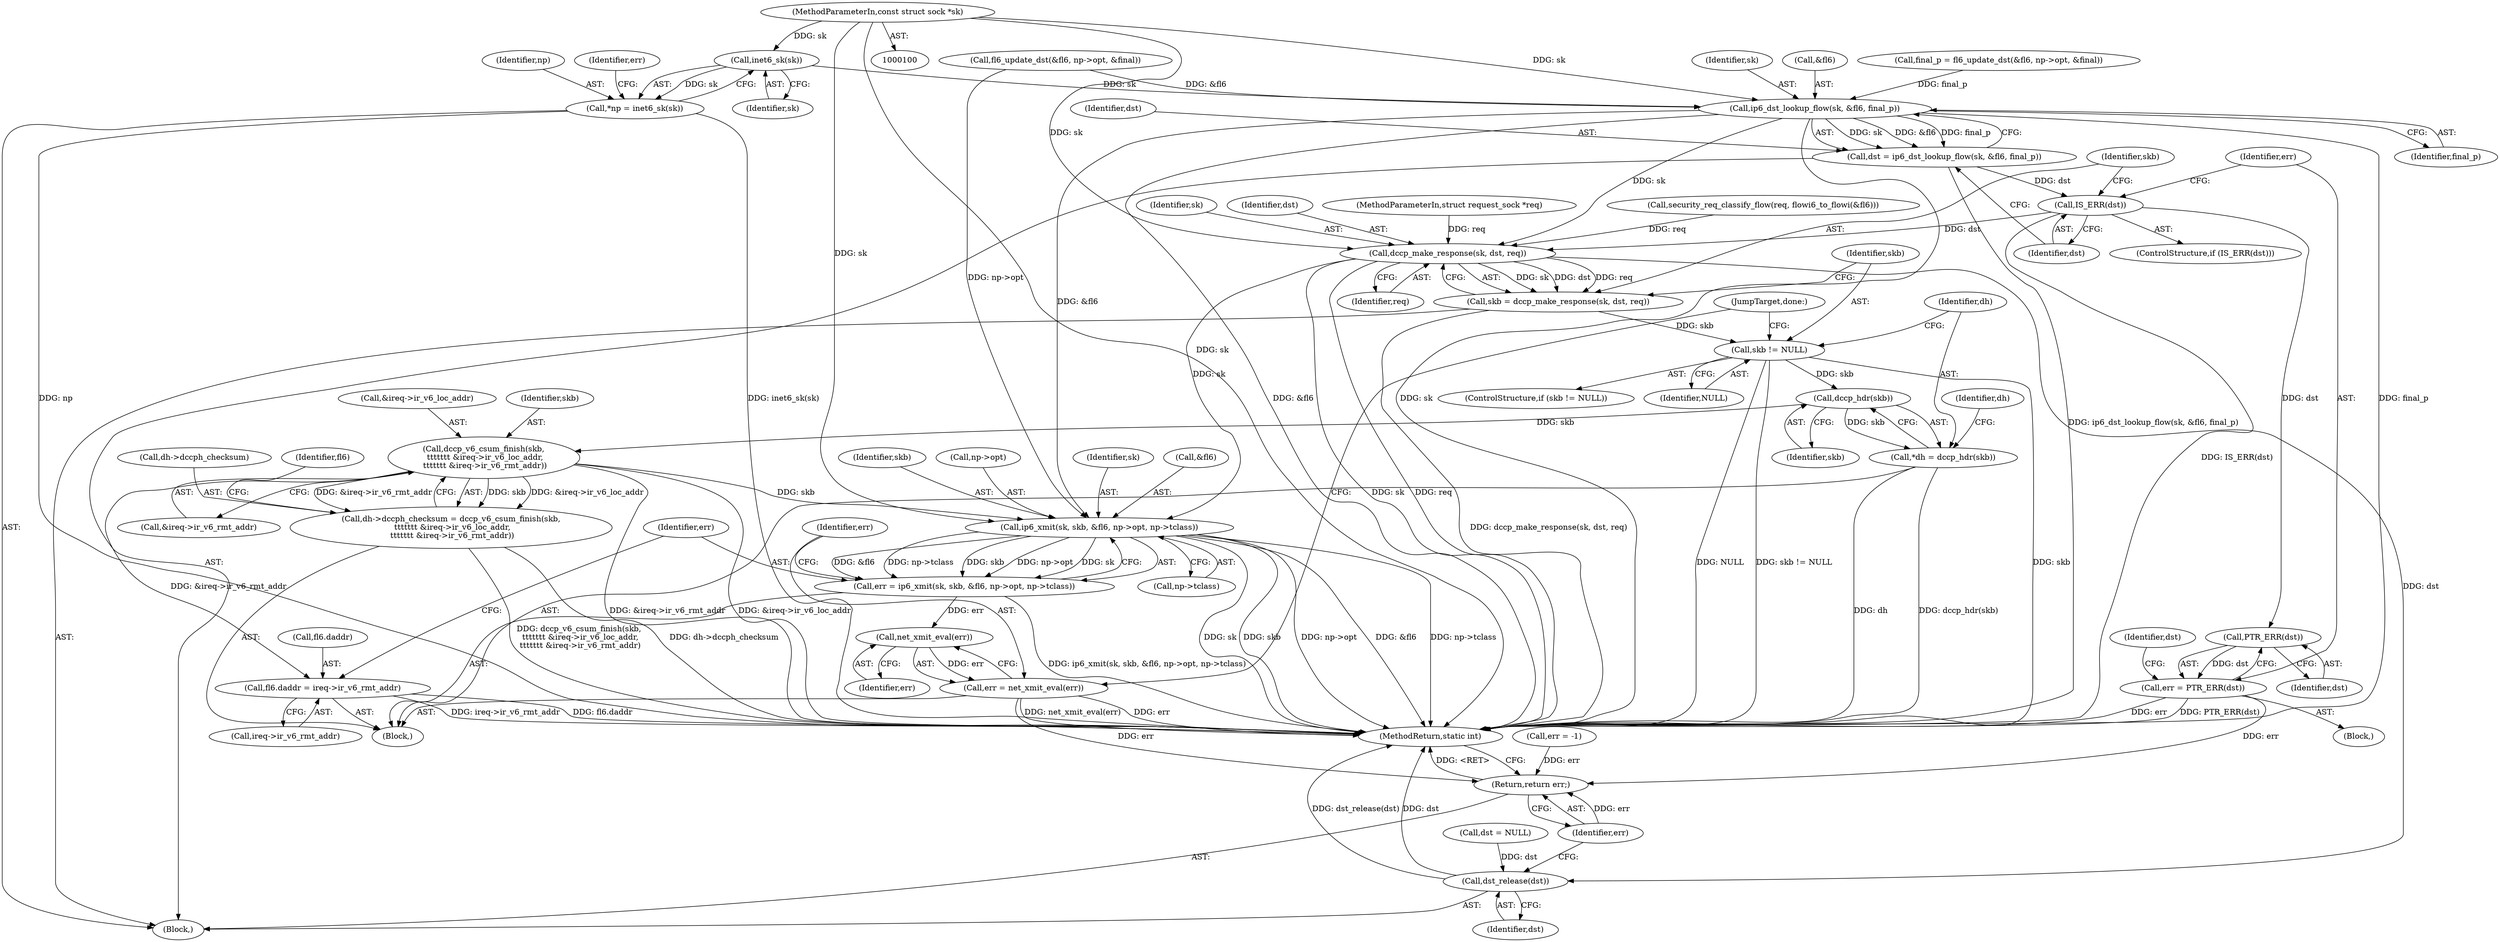 digraph "0_linux_45f6fad84cc305103b28d73482b344d7f5b76f39_1@pointer" {
"1000101" [label="(MethodParameterIn,const struct sock *sk)"];
"1000112" [label="(Call,inet6_sk(sk))"];
"1000110" [label="(Call,*np = inet6_sk(sk))"];
"1000193" [label="(Call,ip6_dst_lookup_flow(sk, &fl6, final_p))"];
"1000191" [label="(Call,dst = ip6_dst_lookup_flow(sk, &fl6, final_p))"];
"1000199" [label="(Call,IS_ERR(dst))"];
"1000204" [label="(Call,PTR_ERR(dst))"];
"1000202" [label="(Call,err = PTR_ERR(dst))"];
"1000267" [label="(Return,return err;)"];
"1000212" [label="(Call,dccp_make_response(sk, dst, req))"];
"1000210" [label="(Call,skb = dccp_make_response(sk, dst, req))"];
"1000217" [label="(Call,skb != NULL)"];
"1000224" [label="(Call,dccp_hdr(skb))"];
"1000222" [label="(Call,*dh = dccp_hdr(skb))"];
"1000230" [label="(Call,dccp_v6_csum_finish(skb,\n \t\t\t\t\t\t\t &ireq->ir_v6_loc_addr,\n \t\t\t\t\t\t\t &ireq->ir_v6_rmt_addr))"];
"1000226" [label="(Call,dh->dccph_checksum = dccp_v6_csum_finish(skb,\n \t\t\t\t\t\t\t &ireq->ir_v6_loc_addr,\n \t\t\t\t\t\t\t &ireq->ir_v6_rmt_addr))"];
"1000240" [label="(Call,fl6.daddr = ireq->ir_v6_rmt_addr)"];
"1000249" [label="(Call,ip6_xmit(sk, skb, &fl6, np->opt, np->tclass))"];
"1000247" [label="(Call,err = ip6_xmit(sk, skb, &fl6, np->opt, np->tclass))"];
"1000262" [label="(Call,net_xmit_eval(err))"];
"1000260" [label="(Call,err = net_xmit_eval(err))"];
"1000265" [label="(Call,dst_release(dst))"];
"1000197" [label="(Identifier,final_p)"];
"1000242" [label="(Identifier,fl6)"];
"1000198" [label="(ControlStructure,if (IS_ERR(dst)))"];
"1000250" [label="(Identifier,sk)"];
"1000224" [label="(Call,dccp_hdr(skb))"];
"1000220" [label="(Block,)"];
"1000247" [label="(Call,err = ip6_xmit(sk, skb, &fl6, np->opt, np->tclass))"];
"1000267" [label="(Return,return err;)"];
"1000191" [label="(Call,dst = ip6_dst_lookup_flow(sk, &fl6, final_p))"];
"1000257" [label="(Call,np->tclass)"];
"1000232" [label="(Call,&ireq->ir_v6_loc_addr)"];
"1000212" [label="(Call,dccp_make_response(sk, dst, req))"];
"1000194" [label="(Identifier,sk)"];
"1000223" [label="(Identifier,dh)"];
"1000252" [label="(Call,&fl6)"];
"1000215" [label="(Identifier,req)"];
"1000249" [label="(Call,ip6_xmit(sk, skb, &fl6, np->opt, np->tclass))"];
"1000222" [label="(Call,*dh = dccp_hdr(skb))"];
"1000205" [label="(Identifier,dst)"];
"1000225" [label="(Identifier,skb)"];
"1000206" [label="(Call,dst = NULL)"];
"1000111" [label="(Identifier,np)"];
"1000204" [label="(Call,PTR_ERR(dst))"];
"1000213" [label="(Identifier,sk)"];
"1000248" [label="(Identifier,err)"];
"1000210" [label="(Call,skb = dccp_make_response(sk, dst, req))"];
"1000110" [label="(Call,*np = inet6_sk(sk))"];
"1000251" [label="(Identifier,skb)"];
"1000113" [label="(Identifier,sk)"];
"1000120" [label="(Identifier,err)"];
"1000219" [label="(Identifier,NULL)"];
"1000101" [label="(MethodParameterIn,const struct sock *sk)"];
"1000119" [label="(Call,err = -1)"];
"1000214" [label="(Identifier,dst)"];
"1000216" [label="(ControlStructure,if (skb != NULL))"];
"1000203" [label="(Identifier,err)"];
"1000200" [label="(Identifier,dst)"];
"1000264" [label="(JumpTarget,done:)"];
"1000230" [label="(Call,dccp_v6_csum_finish(skb,\n \t\t\t\t\t\t\t &ireq->ir_v6_loc_addr,\n \t\t\t\t\t\t\t &ireq->ir_v6_rmt_addr))"];
"1000211" [label="(Identifier,skb)"];
"1000183" [label="(Call,fl6_update_dst(&fl6, np->opt, &final))"];
"1000217" [label="(Call,skb != NULL)"];
"1000240" [label="(Call,fl6.daddr = ireq->ir_v6_rmt_addr)"];
"1000266" [label="(Identifier,dst)"];
"1000207" [label="(Identifier,dst)"];
"1000265" [label="(Call,dst_release(dst))"];
"1000112" [label="(Call,inet6_sk(sk))"];
"1000103" [label="(Block,)"];
"1000102" [label="(MethodParameterIn,struct request_sock *req)"];
"1000228" [label="(Identifier,dh)"];
"1000202" [label="(Call,err = PTR_ERR(dst))"];
"1000269" [label="(MethodReturn,static int)"];
"1000244" [label="(Call,ireq->ir_v6_rmt_addr)"];
"1000241" [label="(Call,fl6.daddr)"];
"1000195" [label="(Call,&fl6)"];
"1000201" [label="(Block,)"];
"1000268" [label="(Identifier,err)"];
"1000226" [label="(Call,dh->dccph_checksum = dccp_v6_csum_finish(skb,\n \t\t\t\t\t\t\t &ireq->ir_v6_loc_addr,\n \t\t\t\t\t\t\t &ireq->ir_v6_rmt_addr))"];
"1000263" [label="(Identifier,err)"];
"1000176" [label="(Call,security_req_classify_flow(req, flowi6_to_flowi(&fl6)))"];
"1000192" [label="(Identifier,dst)"];
"1000260" [label="(Call,err = net_xmit_eval(err))"];
"1000231" [label="(Identifier,skb)"];
"1000261" [label="(Identifier,err)"];
"1000218" [label="(Identifier,skb)"];
"1000199" [label="(Call,IS_ERR(dst))"];
"1000193" [label="(Call,ip6_dst_lookup_flow(sk, &fl6, final_p))"];
"1000236" [label="(Call,&ireq->ir_v6_rmt_addr)"];
"1000262" [label="(Call,net_xmit_eval(err))"];
"1000181" [label="(Call,final_p = fl6_update_dst(&fl6, np->opt, &final))"];
"1000227" [label="(Call,dh->dccph_checksum)"];
"1000254" [label="(Call,np->opt)"];
"1000101" -> "1000100"  [label="AST: "];
"1000101" -> "1000269"  [label="DDG: sk"];
"1000101" -> "1000112"  [label="DDG: sk"];
"1000101" -> "1000193"  [label="DDG: sk"];
"1000101" -> "1000212"  [label="DDG: sk"];
"1000101" -> "1000249"  [label="DDG: sk"];
"1000112" -> "1000110"  [label="AST: "];
"1000112" -> "1000113"  [label="CFG: "];
"1000113" -> "1000112"  [label="AST: "];
"1000110" -> "1000112"  [label="CFG: "];
"1000112" -> "1000110"  [label="DDG: sk"];
"1000112" -> "1000193"  [label="DDG: sk"];
"1000110" -> "1000103"  [label="AST: "];
"1000111" -> "1000110"  [label="AST: "];
"1000120" -> "1000110"  [label="CFG: "];
"1000110" -> "1000269"  [label="DDG: inet6_sk(sk)"];
"1000110" -> "1000269"  [label="DDG: np"];
"1000193" -> "1000191"  [label="AST: "];
"1000193" -> "1000197"  [label="CFG: "];
"1000194" -> "1000193"  [label="AST: "];
"1000195" -> "1000193"  [label="AST: "];
"1000197" -> "1000193"  [label="AST: "];
"1000191" -> "1000193"  [label="CFG: "];
"1000193" -> "1000269"  [label="DDG: sk"];
"1000193" -> "1000269"  [label="DDG: &fl6"];
"1000193" -> "1000269"  [label="DDG: final_p"];
"1000193" -> "1000191"  [label="DDG: sk"];
"1000193" -> "1000191"  [label="DDG: &fl6"];
"1000193" -> "1000191"  [label="DDG: final_p"];
"1000183" -> "1000193"  [label="DDG: &fl6"];
"1000181" -> "1000193"  [label="DDG: final_p"];
"1000193" -> "1000212"  [label="DDG: sk"];
"1000193" -> "1000249"  [label="DDG: &fl6"];
"1000191" -> "1000103"  [label="AST: "];
"1000192" -> "1000191"  [label="AST: "];
"1000200" -> "1000191"  [label="CFG: "];
"1000191" -> "1000269"  [label="DDG: ip6_dst_lookup_flow(sk, &fl6, final_p)"];
"1000191" -> "1000199"  [label="DDG: dst"];
"1000199" -> "1000198"  [label="AST: "];
"1000199" -> "1000200"  [label="CFG: "];
"1000200" -> "1000199"  [label="AST: "];
"1000203" -> "1000199"  [label="CFG: "];
"1000211" -> "1000199"  [label="CFG: "];
"1000199" -> "1000269"  [label="DDG: IS_ERR(dst)"];
"1000199" -> "1000204"  [label="DDG: dst"];
"1000199" -> "1000212"  [label="DDG: dst"];
"1000204" -> "1000202"  [label="AST: "];
"1000204" -> "1000205"  [label="CFG: "];
"1000205" -> "1000204"  [label="AST: "];
"1000202" -> "1000204"  [label="CFG: "];
"1000204" -> "1000202"  [label="DDG: dst"];
"1000202" -> "1000201"  [label="AST: "];
"1000203" -> "1000202"  [label="AST: "];
"1000207" -> "1000202"  [label="CFG: "];
"1000202" -> "1000269"  [label="DDG: err"];
"1000202" -> "1000269"  [label="DDG: PTR_ERR(dst)"];
"1000202" -> "1000267"  [label="DDG: err"];
"1000267" -> "1000103"  [label="AST: "];
"1000267" -> "1000268"  [label="CFG: "];
"1000268" -> "1000267"  [label="AST: "];
"1000269" -> "1000267"  [label="CFG: "];
"1000267" -> "1000269"  [label="DDG: <RET>"];
"1000268" -> "1000267"  [label="DDG: err"];
"1000119" -> "1000267"  [label="DDG: err"];
"1000260" -> "1000267"  [label="DDG: err"];
"1000212" -> "1000210"  [label="AST: "];
"1000212" -> "1000215"  [label="CFG: "];
"1000213" -> "1000212"  [label="AST: "];
"1000214" -> "1000212"  [label="AST: "];
"1000215" -> "1000212"  [label="AST: "];
"1000210" -> "1000212"  [label="CFG: "];
"1000212" -> "1000269"  [label="DDG: sk"];
"1000212" -> "1000269"  [label="DDG: req"];
"1000212" -> "1000210"  [label="DDG: sk"];
"1000212" -> "1000210"  [label="DDG: dst"];
"1000212" -> "1000210"  [label="DDG: req"];
"1000176" -> "1000212"  [label="DDG: req"];
"1000102" -> "1000212"  [label="DDG: req"];
"1000212" -> "1000249"  [label="DDG: sk"];
"1000212" -> "1000265"  [label="DDG: dst"];
"1000210" -> "1000103"  [label="AST: "];
"1000211" -> "1000210"  [label="AST: "];
"1000218" -> "1000210"  [label="CFG: "];
"1000210" -> "1000269"  [label="DDG: dccp_make_response(sk, dst, req)"];
"1000210" -> "1000217"  [label="DDG: skb"];
"1000217" -> "1000216"  [label="AST: "];
"1000217" -> "1000219"  [label="CFG: "];
"1000218" -> "1000217"  [label="AST: "];
"1000219" -> "1000217"  [label="AST: "];
"1000223" -> "1000217"  [label="CFG: "];
"1000264" -> "1000217"  [label="CFG: "];
"1000217" -> "1000269"  [label="DDG: NULL"];
"1000217" -> "1000269"  [label="DDG: skb != NULL"];
"1000217" -> "1000269"  [label="DDG: skb"];
"1000217" -> "1000224"  [label="DDG: skb"];
"1000224" -> "1000222"  [label="AST: "];
"1000224" -> "1000225"  [label="CFG: "];
"1000225" -> "1000224"  [label="AST: "];
"1000222" -> "1000224"  [label="CFG: "];
"1000224" -> "1000222"  [label="DDG: skb"];
"1000224" -> "1000230"  [label="DDG: skb"];
"1000222" -> "1000220"  [label="AST: "];
"1000223" -> "1000222"  [label="AST: "];
"1000228" -> "1000222"  [label="CFG: "];
"1000222" -> "1000269"  [label="DDG: dh"];
"1000222" -> "1000269"  [label="DDG: dccp_hdr(skb)"];
"1000230" -> "1000226"  [label="AST: "];
"1000230" -> "1000236"  [label="CFG: "];
"1000231" -> "1000230"  [label="AST: "];
"1000232" -> "1000230"  [label="AST: "];
"1000236" -> "1000230"  [label="AST: "];
"1000226" -> "1000230"  [label="CFG: "];
"1000230" -> "1000269"  [label="DDG: &ireq->ir_v6_rmt_addr"];
"1000230" -> "1000269"  [label="DDG: &ireq->ir_v6_loc_addr"];
"1000230" -> "1000226"  [label="DDG: skb"];
"1000230" -> "1000226"  [label="DDG: &ireq->ir_v6_loc_addr"];
"1000230" -> "1000226"  [label="DDG: &ireq->ir_v6_rmt_addr"];
"1000230" -> "1000240"  [label="DDG: &ireq->ir_v6_rmt_addr"];
"1000230" -> "1000249"  [label="DDG: skb"];
"1000226" -> "1000220"  [label="AST: "];
"1000227" -> "1000226"  [label="AST: "];
"1000242" -> "1000226"  [label="CFG: "];
"1000226" -> "1000269"  [label="DDG: dh->dccph_checksum"];
"1000226" -> "1000269"  [label="DDG: dccp_v6_csum_finish(skb,\n \t\t\t\t\t\t\t &ireq->ir_v6_loc_addr,\n \t\t\t\t\t\t\t &ireq->ir_v6_rmt_addr)"];
"1000240" -> "1000220"  [label="AST: "];
"1000240" -> "1000244"  [label="CFG: "];
"1000241" -> "1000240"  [label="AST: "];
"1000244" -> "1000240"  [label="AST: "];
"1000248" -> "1000240"  [label="CFG: "];
"1000240" -> "1000269"  [label="DDG: ireq->ir_v6_rmt_addr"];
"1000240" -> "1000269"  [label="DDG: fl6.daddr"];
"1000249" -> "1000247"  [label="AST: "];
"1000249" -> "1000257"  [label="CFG: "];
"1000250" -> "1000249"  [label="AST: "];
"1000251" -> "1000249"  [label="AST: "];
"1000252" -> "1000249"  [label="AST: "];
"1000254" -> "1000249"  [label="AST: "];
"1000257" -> "1000249"  [label="AST: "];
"1000247" -> "1000249"  [label="CFG: "];
"1000249" -> "1000269"  [label="DDG: skb"];
"1000249" -> "1000269"  [label="DDG: np->opt"];
"1000249" -> "1000269"  [label="DDG: &fl6"];
"1000249" -> "1000269"  [label="DDG: np->tclass"];
"1000249" -> "1000269"  [label="DDG: sk"];
"1000249" -> "1000247"  [label="DDG: &fl6"];
"1000249" -> "1000247"  [label="DDG: np->tclass"];
"1000249" -> "1000247"  [label="DDG: skb"];
"1000249" -> "1000247"  [label="DDG: np->opt"];
"1000249" -> "1000247"  [label="DDG: sk"];
"1000183" -> "1000249"  [label="DDG: np->opt"];
"1000247" -> "1000220"  [label="AST: "];
"1000248" -> "1000247"  [label="AST: "];
"1000261" -> "1000247"  [label="CFG: "];
"1000247" -> "1000269"  [label="DDG: ip6_xmit(sk, skb, &fl6, np->opt, np->tclass)"];
"1000247" -> "1000262"  [label="DDG: err"];
"1000262" -> "1000260"  [label="AST: "];
"1000262" -> "1000263"  [label="CFG: "];
"1000263" -> "1000262"  [label="AST: "];
"1000260" -> "1000262"  [label="CFG: "];
"1000262" -> "1000260"  [label="DDG: err"];
"1000260" -> "1000220"  [label="AST: "];
"1000261" -> "1000260"  [label="AST: "];
"1000264" -> "1000260"  [label="CFG: "];
"1000260" -> "1000269"  [label="DDG: net_xmit_eval(err)"];
"1000260" -> "1000269"  [label="DDG: err"];
"1000265" -> "1000103"  [label="AST: "];
"1000265" -> "1000266"  [label="CFG: "];
"1000266" -> "1000265"  [label="AST: "];
"1000268" -> "1000265"  [label="CFG: "];
"1000265" -> "1000269"  [label="DDG: dst"];
"1000265" -> "1000269"  [label="DDG: dst_release(dst)"];
"1000206" -> "1000265"  [label="DDG: dst"];
}
